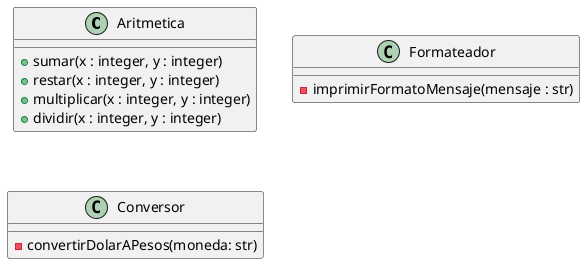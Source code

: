 @startuml

class Aritmetica {

    + sumar(x : integer, y : integer)
    + restar(x : integer, y : integer)
    + multiplicar(x : integer, y : integer)
    + dividir(x : integer, y : integer)

}

class Formateador {
    - imprimirFormatoMensaje(mensaje : str)
}

class Conversor {
    - convertirDolarAPesos(moneda: str)
}

@enduml